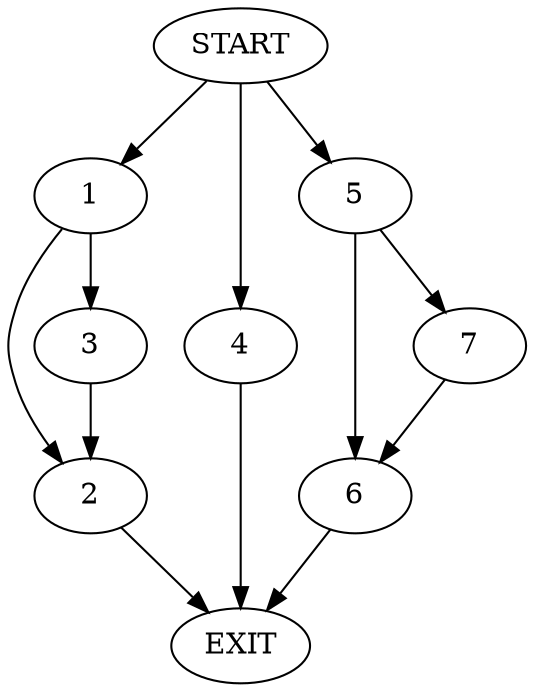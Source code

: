 digraph {
0 [label="START"]
8 [label="EXIT"]
0 -> 1
1 -> 2
1 -> 3
2 -> 8
3 -> 2
0 -> 4
4 -> 8
0 -> 5
5 -> 6
5 -> 7
7 -> 6
6 -> 8
}
